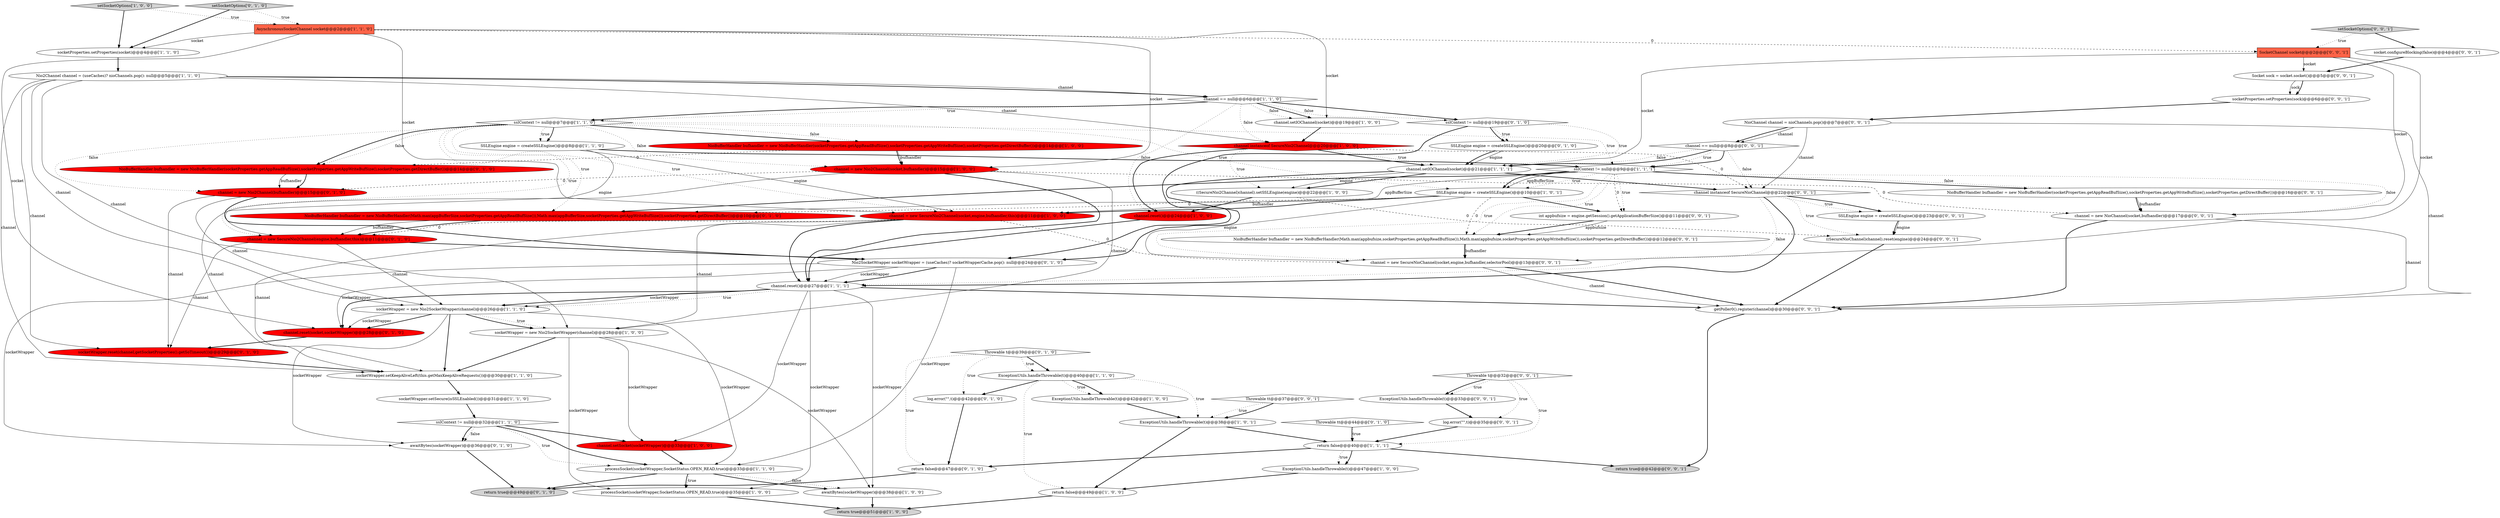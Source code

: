 digraph {
46 [style = filled, label = "log.error(\"\",t)@@@42@@@['0', '1', '0']", fillcolor = white, shape = ellipse image = "AAA0AAABBB2BBB"];
41 [style = filled, label = "Throwable t@@@39@@@['0', '1', '0']", fillcolor = white, shape = diamond image = "AAA0AAABBB2BBB"];
2 [style = filled, label = "processSocket(socketWrapper,SocketStatus.OPEN_READ,true)@@@33@@@['1', '1', '0']", fillcolor = white, shape = ellipse image = "AAA0AAABBB1BBB"];
7 [style = filled, label = "ExceptionUtils.handleThrowable(t)@@@42@@@['1', '0', '0']", fillcolor = white, shape = ellipse image = "AAA0AAABBB1BBB"];
64 [style = filled, label = "return true@@@42@@@['0', '0', '1']", fillcolor = lightgray, shape = ellipse image = "AAA0AAABBB3BBB"];
66 [style = filled, label = "channel == null@@@8@@@['0', '0', '1']", fillcolor = white, shape = diamond image = "AAA0AAABBB3BBB"];
12 [style = filled, label = "((SecureNio2Channel)channel).setSSLEngine(engine)@@@22@@@['1', '0', '0']", fillcolor = white, shape = ellipse image = "AAA0AAABBB1BBB"];
65 [style = filled, label = "channel = new SecureNioChannel(socket,engine,bufhandler,selectorPool)@@@13@@@['0', '0', '1']", fillcolor = white, shape = ellipse image = "AAA0AAABBB3BBB"];
19 [style = filled, label = "AsynchronousSocketChannel socket@@@2@@@['1', '1', '0']", fillcolor = tomato, shape = box image = "AAA0AAABBB1BBB"];
51 [style = filled, label = "NioBufferHandler bufhandler = new NioBufferHandler(socketProperties.getAppReadBufSize(),socketProperties.getAppWriteBufSize(),socketProperties.getDirectBuffer())@@@16@@@['0', '0', '1']", fillcolor = white, shape = ellipse image = "AAA0AAABBB3BBB"];
23 [style = filled, label = "sslContext != null@@@7@@@['1', '1', '0']", fillcolor = white, shape = diamond image = "AAA0AAABBB1BBB"];
0 [style = filled, label = "SSLEngine engine = createSSLEngine()@@@8@@@['1', '1', '0']", fillcolor = white, shape = ellipse image = "AAA0AAABBB1BBB"];
16 [style = filled, label = "return false@@@40@@@['1', '1', '1']", fillcolor = white, shape = ellipse image = "AAA0AAABBB1BBB"];
50 [style = filled, label = "getPoller0().register(channel)@@@30@@@['0', '0', '1']", fillcolor = white, shape = ellipse image = "AAA0AAABBB3BBB"];
52 [style = filled, label = "ExceptionUtils.handleThrowable(t)@@@33@@@['0', '0', '1']", fillcolor = white, shape = ellipse image = "AAA0AAABBB3BBB"];
54 [style = filled, label = "SSLEngine engine = createSSLEngine()@@@23@@@['0', '0', '1']", fillcolor = white, shape = ellipse image = "AAA0AAABBB3BBB"];
39 [style = filled, label = "return false@@@47@@@['0', '1', '0']", fillcolor = white, shape = ellipse image = "AAA0AAABBB2BBB"];
63 [style = filled, label = "socketProperties.setProperties(sock)@@@6@@@['0', '0', '1']", fillcolor = white, shape = ellipse image = "AAA0AAABBB3BBB"];
18 [style = filled, label = "channel = new SecureNio2Channel(socket,engine,bufhandler,this)@@@11@@@['1', '0', '0']", fillcolor = red, shape = ellipse image = "AAA1AAABBB1BBB"];
37 [style = filled, label = "channel = new SecureNio2Channel(engine,bufhandler,this)@@@11@@@['0', '1', '0']", fillcolor = red, shape = ellipse image = "AAA1AAABBB2BBB"];
17 [style = filled, label = "channel instanceof SecureNio2Channel@@@20@@@['1', '0', '0']", fillcolor = red, shape = diamond image = "AAA1AAABBB1BBB"];
10 [style = filled, label = "processSocket(socketWrapper,SocketStatus.OPEN_READ,true)@@@35@@@['1', '0', '0']", fillcolor = white, shape = ellipse image = "AAA0AAABBB1BBB"];
1 [style = filled, label = "socketWrapper = new Nio2SocketWrapper(channel)@@@28@@@['1', '0', '0']", fillcolor = white, shape = ellipse image = "AAA0AAABBB1BBB"];
27 [style = filled, label = "return false@@@49@@@['1', '0', '0']", fillcolor = white, shape = ellipse image = "AAA0AAABBB1BBB"];
55 [style = filled, label = "socket.configureBlocking(false)@@@4@@@['0', '0', '1']", fillcolor = white, shape = ellipse image = "AAA0AAABBB3BBB"];
31 [style = filled, label = "NioBufferHandler bufhandler = new NioBufferHandler(socketProperties.getAppReadBufSize(),socketProperties.getAppWriteBufSize(),socketProperties.getDirectBuffer())@@@14@@@['1', '0', '0']", fillcolor = red, shape = ellipse image = "AAA1AAABBB1BBB"];
4 [style = filled, label = "setSocketOptions['1', '0', '0']", fillcolor = lightgray, shape = diamond image = "AAA0AAABBB1BBB"];
36 [style = filled, label = "Throwable tt@@@44@@@['0', '1', '0']", fillcolor = white, shape = diamond image = "AAA0AAABBB2BBB"];
29 [style = filled, label = "channel = new Nio2Channel(socket,bufhandler)@@@15@@@['1', '0', '0']", fillcolor = red, shape = ellipse image = "AAA1AAABBB1BBB"];
60 [style = filled, label = "Throwable tt@@@37@@@['0', '0', '1']", fillcolor = white, shape = diamond image = "AAA0AAABBB3BBB"];
70 [style = filled, label = "NioChannel channel = nioChannels.pop()@@@7@@@['0', '0', '1']", fillcolor = white, shape = ellipse image = "AAA0AAABBB3BBB"];
21 [style = filled, label = "channel.setIOChannel(socket)@@@21@@@['1', '1', '1']", fillcolor = white, shape = ellipse image = "AAA0AAABBB1BBB"];
30 [style = filled, label = "socketWrapper.setKeepAliveLeft(this.getMaxKeepAliveRequests())@@@30@@@['1', '1', '0']", fillcolor = white, shape = ellipse image = "AAA0AAABBB1BBB"];
6 [style = filled, label = "SSLEngine engine = createSSLEngine()@@@10@@@['1', '0', '1']", fillcolor = white, shape = ellipse image = "AAA0AAABBB1BBB"];
38 [style = filled, label = "channel = new Nio2Channel(bufhandler)@@@15@@@['0', '1', '0']", fillcolor = red, shape = ellipse image = "AAA1AAABBB2BBB"];
28 [style = filled, label = "socketProperties.setProperties(socket)@@@4@@@['1', '1', '0']", fillcolor = white, shape = ellipse image = "AAA0AAABBB1BBB"];
22 [style = filled, label = "socketWrapper.setSecure(isSSLEnabled())@@@31@@@['1', '1', '0']", fillcolor = white, shape = ellipse image = "AAA0AAABBB1BBB"];
53 [style = filled, label = "Throwable t@@@32@@@['0', '0', '1']", fillcolor = white, shape = diamond image = "AAA0AAABBB3BBB"];
59 [style = filled, label = "int appbufsize = engine.getSession().getApplicationBufferSize()@@@11@@@['0', '0', '1']", fillcolor = white, shape = ellipse image = "AAA0AAABBB3BBB"];
35 [style = filled, label = "Nio2SocketWrapper socketWrapper = (useCaches)? socketWrapperCache.pop(): null@@@24@@@['0', '1', '0']", fillcolor = white, shape = ellipse image = "AAA0AAABBB2BBB"];
56 [style = filled, label = "channel = new NioChannel(socket,bufhandler)@@@17@@@['0', '0', '1']", fillcolor = white, shape = ellipse image = "AAA0AAABBB3BBB"];
32 [style = filled, label = "sslContext != null@@@32@@@['1', '1', '0']", fillcolor = white, shape = diamond image = "AAA0AAABBB1BBB"];
34 [style = filled, label = "channel.reset(socket,socketWrapper)@@@28@@@['0', '1', '0']", fillcolor = red, shape = ellipse image = "AAA1AAABBB2BBB"];
48 [style = filled, label = "sslContext != null@@@19@@@['0', '1', '0']", fillcolor = white, shape = diamond image = "AAA0AAABBB2BBB"];
69 [style = filled, label = "SocketChannel socket@@@2@@@['0', '0', '1']", fillcolor = tomato, shape = box image = "AAA0AAABBB3BBB"];
3 [style = filled, label = "socketWrapper = new Nio2SocketWrapper(channel)@@@26@@@['1', '1', '0']", fillcolor = white, shape = ellipse image = "AAA0AAABBB1BBB"];
8 [style = filled, label = "return true@@@51@@@['1', '0', '0']", fillcolor = lightgray, shape = ellipse image = "AAA0AAABBB1BBB"];
43 [style = filled, label = "socketWrapper.reset(channel,getSocketProperties().getSoTimeout())@@@29@@@['0', '1', '0']", fillcolor = red, shape = ellipse image = "AAA1AAABBB2BBB"];
26 [style = filled, label = "channel.reset()@@@27@@@['1', '1', '1']", fillcolor = white, shape = ellipse image = "AAA0AAABBB1BBB"];
49 [style = filled, label = "NioBufferHandler bufhandler = new NioBufferHandler(Math.max(appBufferSize,socketProperties.getAppReadBufSize()),Math.max(appBufferSize,socketProperties.getAppWriteBufSize()),socketProperties.getDirectBuffer())@@@10@@@['0', '1', '0']", fillcolor = red, shape = ellipse image = "AAA1AAABBB2BBB"];
44 [style = filled, label = "setSocketOptions['0', '1', '0']", fillcolor = lightgray, shape = diamond image = "AAA0AAABBB2BBB"];
45 [style = filled, label = "NioBufferHandler bufhandler = new NioBufferHandler(socketProperties.getAppReadBufSize(),socketProperties.getAppWriteBufSize(),socketProperties.getDirectBuffer())@@@14@@@['0', '1', '0']", fillcolor = red, shape = ellipse image = "AAA1AAABBB2BBB"];
42 [style = filled, label = "awaitBytes(socketWrapper)@@@36@@@['0', '1', '0']", fillcolor = white, shape = ellipse image = "AAA0AAABBB2BBB"];
57 [style = filled, label = "channel instanceof SecureNioChannel@@@22@@@['0', '0', '1']", fillcolor = white, shape = diamond image = "AAA0AAABBB3BBB"];
13 [style = filled, label = "ExceptionUtils.handleThrowable(t)@@@40@@@['1', '1', '0']", fillcolor = white, shape = ellipse image = "AAA0AAABBB1BBB"];
14 [style = filled, label = "ExceptionUtils.handleThrowable(t)@@@47@@@['1', '0', '0']", fillcolor = white, shape = ellipse image = "AAA0AAABBB1BBB"];
5 [style = filled, label = "channel.setSocket(socketWrapper)@@@33@@@['1', '0', '0']", fillcolor = red, shape = ellipse image = "AAA1AAABBB1BBB"];
11 [style = filled, label = "Nio2Channel channel = (useCaches)? nioChannels.pop(): null@@@5@@@['1', '1', '0']", fillcolor = white, shape = ellipse image = "AAA0AAABBB1BBB"];
20 [style = filled, label = "channel.reset()@@@24@@@['1', '0', '0']", fillcolor = red, shape = ellipse image = "AAA1AAABBB1BBB"];
25 [style = filled, label = "channel.setIOChannel(socket)@@@19@@@['1', '0', '0']", fillcolor = white, shape = ellipse image = "AAA0AAABBB1BBB"];
58 [style = filled, label = "((SecureNioChannel)channel).reset(engine)@@@24@@@['0', '0', '1']", fillcolor = white, shape = ellipse image = "AAA0AAABBB3BBB"];
9 [style = filled, label = "awaitBytes(socketWrapper)@@@38@@@['1', '0', '0']", fillcolor = white, shape = ellipse image = "AAA0AAABBB1BBB"];
47 [style = filled, label = "return true@@@49@@@['0', '1', '0']", fillcolor = lightgray, shape = ellipse image = "AAA0AAABBB2BBB"];
62 [style = filled, label = "log.error(\"\",t)@@@35@@@['0', '0', '1']", fillcolor = white, shape = ellipse image = "AAA0AAABBB3BBB"];
15 [style = filled, label = "ExceptionUtils.handleThrowable(t)@@@38@@@['1', '0', '1']", fillcolor = white, shape = ellipse image = "AAA0AAABBB1BBB"];
40 [style = filled, label = "SSLEngine engine = createSSLEngine()@@@20@@@['0', '1', '0']", fillcolor = white, shape = ellipse image = "AAA0AAABBB2BBB"];
67 [style = filled, label = "Socket sock = socket.socket()@@@5@@@['0', '0', '1']", fillcolor = white, shape = ellipse image = "AAA0AAABBB3BBB"];
61 [style = filled, label = "setSocketOptions['0', '0', '1']", fillcolor = lightgray, shape = diamond image = "AAA0AAABBB3BBB"];
24 [style = filled, label = "channel == null@@@6@@@['1', '1', '0']", fillcolor = white, shape = diamond image = "AAA0AAABBB1BBB"];
68 [style = filled, label = "NioBufferHandler bufhandler = new NioBufferHandler(Math.max(appbufsize,socketProperties.getAppReadBufSize()),Math.max(appbufsize,socketProperties.getAppWriteBufSize()),socketProperties.getDirectBuffer())@@@12@@@['0', '0', '1']", fillcolor = white, shape = ellipse image = "AAA0AAABBB3BBB"];
33 [style = filled, label = "sslContext != null@@@9@@@['1', '1', '1']", fillcolor = white, shape = diamond image = "AAA0AAABBB1BBB"];
58->50 [style = bold, label=""];
36->16 [style = dotted, label="true"];
70->66 [style = bold, label=""];
13->27 [style = dotted, label="true"];
19->34 [style = solid, label="socket"];
23->45 [style = bold, label=""];
20->26 [style = bold, label=""];
53->16 [style = dotted, label="true"];
19->18 [style = solid, label="socket"];
26->34 [style = bold, label=""];
66->57 [style = dotted, label="false"];
53->52 [style = dotted, label="true"];
38->43 [style = solid, label="channel"];
16->64 [style = bold, label=""];
48->35 [style = bold, label=""];
1->30 [style = bold, label=""];
70->50 [style = solid, label="channel"];
12->58 [style = dashed, label="0"];
2->9 [style = dotted, label="false"];
51->56 [style = solid, label="bufhandler"];
3->34 [style = bold, label=""];
23->29 [style = dotted, label="false"];
35->34 [style = solid, label="socketWrapper"];
6->65 [style = solid, label="engine"];
65->50 [style = bold, label=""];
35->42 [style = solid, label="socketWrapper"];
1->9 [style = solid, label="socketWrapper"];
10->8 [style = bold, label=""];
59->68 [style = solid, label="appbufsize"];
23->18 [style = dotted, label="true"];
40->21 [style = solid, label="engine"];
29->56 [style = dashed, label="0"];
45->38 [style = bold, label=""];
19->69 [style = dashed, label="0"];
0->18 [style = solid, label="engine"];
16->14 [style = bold, label=""];
13->46 [style = bold, label=""];
13->15 [style = dotted, label="true"];
39->47 [style = bold, label=""];
21->35 [style = bold, label=""];
35->2 [style = solid, label="socketWrapper"];
3->30 [style = bold, label=""];
17->21 [style = bold, label=""];
41->13 [style = bold, label=""];
66->33 [style = bold, label=""];
48->21 [style = dotted, label="true"];
2->10 [style = dotted, label="true"];
17->20 [style = bold, label=""];
33->6 [style = solid, label="appBufferSize"];
0->37 [style = solid, label="engine"];
3->2 [style = solid, label="socketWrapper"];
57->54 [style = bold, label=""];
6->68 [style = dashed, label="0"];
41->46 [style = dotted, label="true"];
11->1 [style = solid, label="channel"];
57->54 [style = dotted, label="true"];
53->52 [style = bold, label=""];
32->2 [style = dotted, label="true"];
1->10 [style = solid, label="socketWrapper"];
31->29 [style = bold, label=""];
22->32 [style = bold, label=""];
11->30 [style = solid, label="channel"];
13->7 [style = dotted, label="true"];
2->9 [style = bold, label=""];
69->21 [style = solid, label="socket"];
35->26 [style = solid, label="socketWrapper"];
46->39 [style = bold, label=""];
9->8 [style = bold, label=""];
26->3 [style = dotted, label="true"];
54->58 [style = bold, label=""];
29->26 [style = bold, label=""];
37->3 [style = solid, label="channel"];
26->5 [style = solid, label="socketWrapper"];
59->68 [style = bold, label=""];
60->15 [style = dotted, label="true"];
11->3 [style = solid, label="channel"];
6->49 [style = dashed, label="0"];
61->55 [style = bold, label=""];
18->65 [style = dashed, label="0"];
26->10 [style = solid, label="socketWrapper"];
56->50 [style = bold, label=""];
16->14 [style = dotted, label="true"];
18->37 [style = dashed, label="0"];
36->16 [style = bold, label=""];
16->39 [style = bold, label=""];
52->62 [style = bold, label=""];
3->42 [style = solid, label="socketWrapper"];
24->48 [style = dotted, label="false"];
29->38 [style = dashed, label="0"];
23->33 [style = dotted, label="true"];
33->59 [style = dotted, label="true"];
38->35 [style = bold, label=""];
23->31 [style = dotted, label="false"];
32->42 [style = bold, label=""];
67->63 [style = solid, label="sock"];
17->21 [style = dotted, label="true"];
3->1 [style = dotted, label="true"];
27->8 [style = bold, label=""];
40->21 [style = bold, label=""];
18->30 [style = solid, label="channel"];
23->31 [style = bold, label=""];
69->65 [style = solid, label="socket"];
24->25 [style = dotted, label="false"];
49->37 [style = bold, label=""];
70->57 [style = solid, label="channel"];
53->62 [style = dotted, label="true"];
19->25 [style = solid, label="socket"];
3->1 [style = bold, label=""];
21->57 [style = bold, label=""];
24->17 [style = dotted, label="false"];
33->6 [style = dotted, label="true"];
6->18 [style = bold, label=""];
26->3 [style = bold, label=""];
57->26 [style = bold, label=""];
18->26 [style = bold, label=""];
66->33 [style = dotted, label="true"];
68->65 [style = bold, label=""];
32->42 [style = dotted, label="false"];
12->20 [style = bold, label=""];
42->47 [style = bold, label=""];
63->70 [style = bold, label=""];
26->9 [style = solid, label="socketWrapper"];
48->40 [style = dotted, label="true"];
11->24 [style = bold, label=""];
2->10 [style = bold, label=""];
23->0 [style = bold, label=""];
25->17 [style = bold, label=""];
45->38 [style = solid, label="bufhandler"];
68->65 [style = solid, label="bufhandler"];
24->20 [style = dotted, label="false"];
21->12 [style = bold, label=""];
62->16 [style = bold, label=""];
57->58 [style = dotted, label="true"];
1->5 [style = solid, label="socketWrapper"];
24->23 [style = dotted, label="true"];
17->12 [style = dotted, label="true"];
67->63 [style = bold, label=""];
38->3 [style = solid, label="channel"];
24->25 [style = bold, label=""];
19->29 [style = solid, label="socket"];
66->21 [style = bold, label=""];
21->12 [style = solid, label="engine"];
23->38 [style = dotted, label="false"];
6->18 [style = solid, label="bufhandler"];
55->67 [style = bold, label=""];
7->15 [style = bold, label=""];
50->64 [style = bold, label=""];
14->27 [style = bold, label=""];
37->35 [style = bold, label=""];
33->49 [style = bold, label=""];
18->1 [style = solid, label="channel"];
34->43 [style = bold, label=""];
6->59 [style = bold, label=""];
35->26 [style = bold, label=""];
2->47 [style = bold, label=""];
23->0 [style = dotted, label="true"];
56->50 [style = solid, label="channel"];
4->19 [style = dotted, label="true"];
24->23 [style = bold, label=""];
11->24 [style = solid, label="channel"];
26->3 [style = solid, label="socketWrapper"];
32->5 [style = bold, label=""];
30->22 [style = bold, label=""];
11->17 [style = solid, label="channel"];
69->67 [style = solid, label="socket"];
23->6 [style = dotted, label="true"];
33->6 [style = bold, label=""];
28->11 [style = bold, label=""];
57->26 [style = dotted, label="false"];
31->45 [style = dashed, label="0"];
19->28 [style = solid, label="socket"];
51->56 [style = bold, label=""];
60->15 [style = bold, label=""];
69->56 [style = solid, label="socket"];
41->39 [style = dotted, label="true"];
15->16 [style = bold, label=""];
33->65 [style = dotted, label="true"];
32->2 [style = bold, label=""];
61->69 [style = dotted, label="true"];
33->49 [style = solid, label="appBufferSize"];
48->40 [style = bold, label=""];
4->28 [style = bold, label=""];
70->66 [style = solid, label="channel"];
43->30 [style = bold, label=""];
54->58 [style = solid, label="engine"];
65->50 [style = solid, label="channel"];
17->57 [style = dashed, label="0"];
49->37 [style = solid, label="bufhandler"];
23->37 [style = dotted, label="true"];
11->43 [style = solid, label="channel"];
29->1 [style = solid, label="channel"];
5->2 [style = bold, label=""];
23->49 [style = dotted, label="true"];
31->29 [style = solid, label="bufhandler"];
41->13 [style = dotted, label="true"];
33->51 [style = bold, label=""];
66->21 [style = dotted, label="false"];
0->33 [style = bold, label=""];
26->50 [style = bold, label=""];
33->68 [style = dotted, label="true"];
13->7 [style = bold, label=""];
3->34 [style = solid, label="socketWrapper"];
44->28 [style = bold, label=""];
33->56 [style = dotted, label="false"];
23->45 [style = dotted, label="false"];
29->30 [style = solid, label="channel"];
33->51 [style = dotted, label="false"];
33->59 [style = dashed, label="0"];
44->19 [style = dotted, label="true"];
15->27 [style = bold, label=""];
24->48 [style = bold, label=""];
37->43 [style = solid, label="channel"];
}
